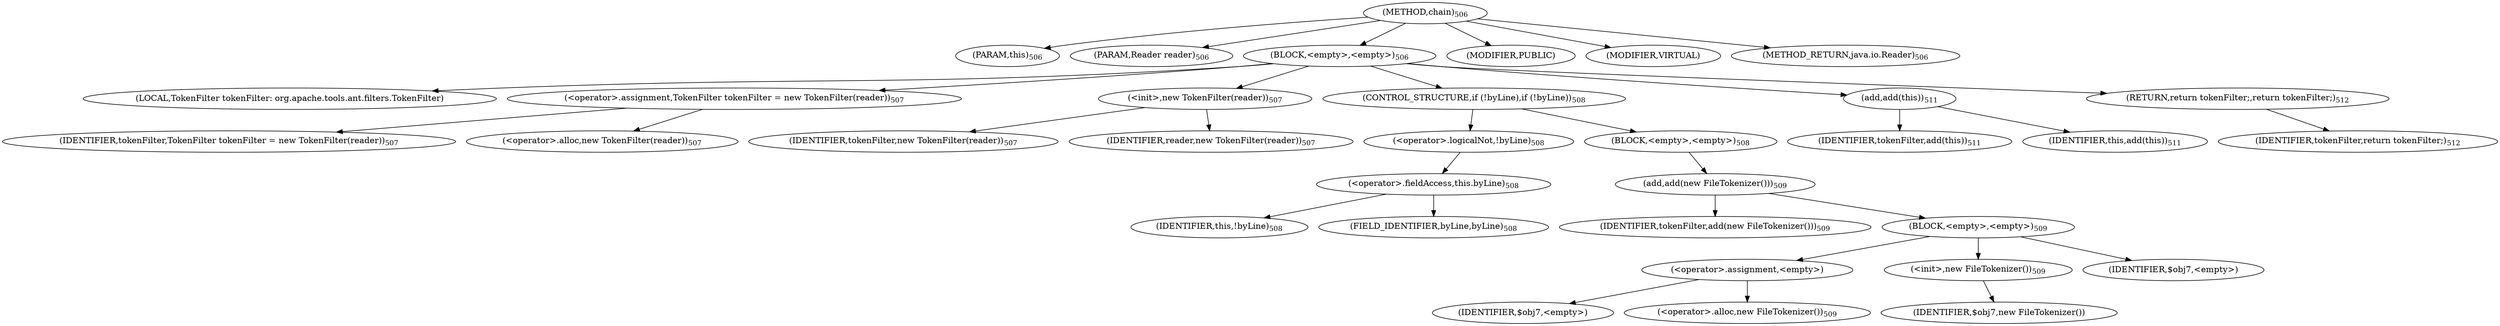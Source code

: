 digraph "chain" {  
"977" [label = <(METHOD,chain)<SUB>506</SUB>> ]
"56" [label = <(PARAM,this)<SUB>506</SUB>> ]
"978" [label = <(PARAM,Reader reader)<SUB>506</SUB>> ]
"979" [label = <(BLOCK,&lt;empty&gt;,&lt;empty&gt;)<SUB>506</SUB>> ]
"54" [label = <(LOCAL,TokenFilter tokenFilter: org.apache.tools.ant.filters.TokenFilter)> ]
"980" [label = <(&lt;operator&gt;.assignment,TokenFilter tokenFilter = new TokenFilter(reader))<SUB>507</SUB>> ]
"981" [label = <(IDENTIFIER,tokenFilter,TokenFilter tokenFilter = new TokenFilter(reader))<SUB>507</SUB>> ]
"982" [label = <(&lt;operator&gt;.alloc,new TokenFilter(reader))<SUB>507</SUB>> ]
"983" [label = <(&lt;init&gt;,new TokenFilter(reader))<SUB>507</SUB>> ]
"53" [label = <(IDENTIFIER,tokenFilter,new TokenFilter(reader))<SUB>507</SUB>> ]
"984" [label = <(IDENTIFIER,reader,new TokenFilter(reader))<SUB>507</SUB>> ]
"985" [label = <(CONTROL_STRUCTURE,if (!byLine),if (!byLine))<SUB>508</SUB>> ]
"986" [label = <(&lt;operator&gt;.logicalNot,!byLine)<SUB>508</SUB>> ]
"987" [label = <(&lt;operator&gt;.fieldAccess,this.byLine)<SUB>508</SUB>> ]
"988" [label = <(IDENTIFIER,this,!byLine)<SUB>508</SUB>> ]
"989" [label = <(FIELD_IDENTIFIER,byLine,byLine)<SUB>508</SUB>> ]
"990" [label = <(BLOCK,&lt;empty&gt;,&lt;empty&gt;)<SUB>508</SUB>> ]
"991" [label = <(add,add(new FileTokenizer()))<SUB>509</SUB>> ]
"992" [label = <(IDENTIFIER,tokenFilter,add(new FileTokenizer()))<SUB>509</SUB>> ]
"993" [label = <(BLOCK,&lt;empty&gt;,&lt;empty&gt;)<SUB>509</SUB>> ]
"994" [label = <(&lt;operator&gt;.assignment,&lt;empty&gt;)> ]
"995" [label = <(IDENTIFIER,$obj7,&lt;empty&gt;)> ]
"996" [label = <(&lt;operator&gt;.alloc,new FileTokenizer())<SUB>509</SUB>> ]
"997" [label = <(&lt;init&gt;,new FileTokenizer())<SUB>509</SUB>> ]
"998" [label = <(IDENTIFIER,$obj7,new FileTokenizer())> ]
"999" [label = <(IDENTIFIER,$obj7,&lt;empty&gt;)> ]
"1000" [label = <(add,add(this))<SUB>511</SUB>> ]
"1001" [label = <(IDENTIFIER,tokenFilter,add(this))<SUB>511</SUB>> ]
"55" [label = <(IDENTIFIER,this,add(this))<SUB>511</SUB>> ]
"1002" [label = <(RETURN,return tokenFilter;,return tokenFilter;)<SUB>512</SUB>> ]
"1003" [label = <(IDENTIFIER,tokenFilter,return tokenFilter;)<SUB>512</SUB>> ]
"1004" [label = <(MODIFIER,PUBLIC)> ]
"1005" [label = <(MODIFIER,VIRTUAL)> ]
"1006" [label = <(METHOD_RETURN,java.io.Reader)<SUB>506</SUB>> ]
  "977" -> "56" 
  "977" -> "978" 
  "977" -> "979" 
  "977" -> "1004" 
  "977" -> "1005" 
  "977" -> "1006" 
  "979" -> "54" 
  "979" -> "980" 
  "979" -> "983" 
  "979" -> "985" 
  "979" -> "1000" 
  "979" -> "1002" 
  "980" -> "981" 
  "980" -> "982" 
  "983" -> "53" 
  "983" -> "984" 
  "985" -> "986" 
  "985" -> "990" 
  "986" -> "987" 
  "987" -> "988" 
  "987" -> "989" 
  "990" -> "991" 
  "991" -> "992" 
  "991" -> "993" 
  "993" -> "994" 
  "993" -> "997" 
  "993" -> "999" 
  "994" -> "995" 
  "994" -> "996" 
  "997" -> "998" 
  "1000" -> "1001" 
  "1000" -> "55" 
  "1002" -> "1003" 
}
